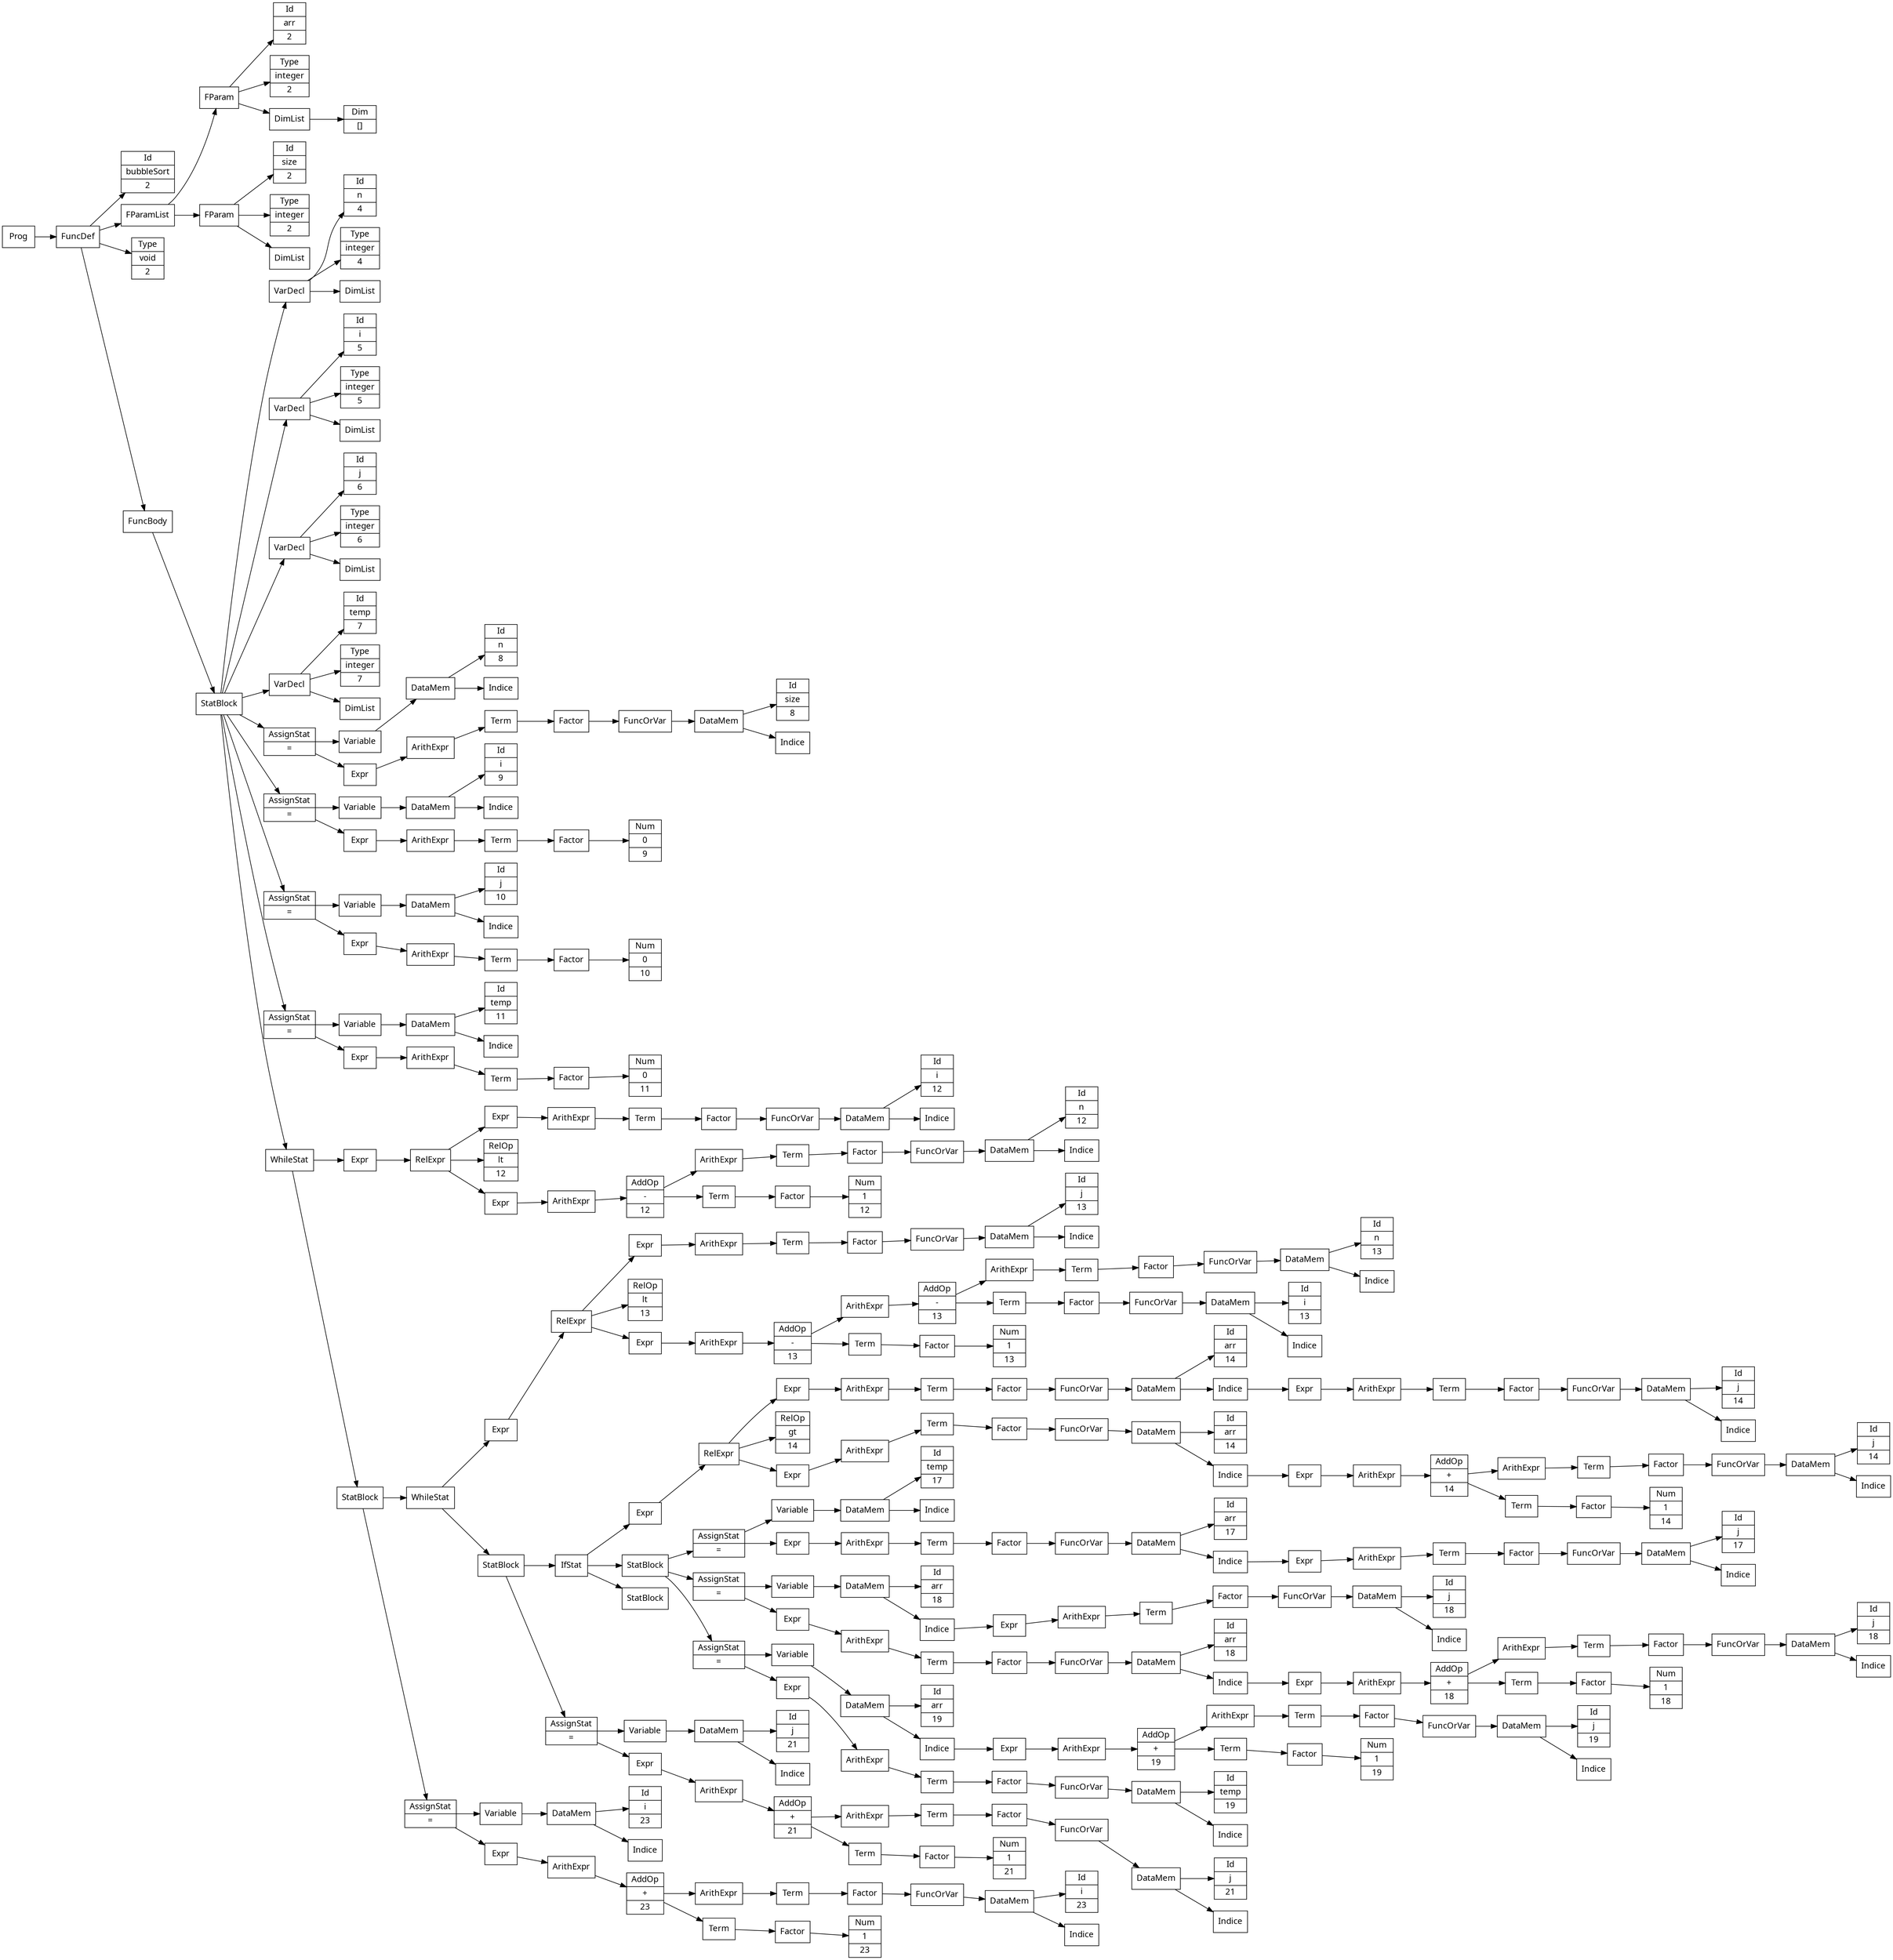 digraph AST {
node [shape=record];
node [fontname=Sans];charset="UTF-8" splines=true splines=spline rankdir =LR
1056 -> 1055 -> 762;
762[label="Id | bubbleSort | 2"]
1055 -> 772 -> 767 -> 763;
763[label="Id | arr | 2"]
767 -> 764;
764[label="Type | integer | 2"]
767 -> 766 -> 765;
765[label="Dim | []"]
766[label="DimList"];
767[label="FParam"];
772 -> 771 -> 768;
768[label="Id | size | 2"]
771 -> 769;
769[label="Type | integer | 2"]
771 -> 770;
770[label="DimList"]
771[label="FParam"];
772[label="FParamList"];
1055 -> 773;
773[label="Type | void | 2"]
1055 -> 1054 -> 1053 -> 777 -> 774;
774[label="Id | n | 4"]
777 -> 775;
775[label="Type | integer | 4"]
777 -> 776;
776[label="DimList"]
777[label="VarDecl"];
1053 -> 781 -> 778;
778[label="Id | i | 5"]
781 -> 779;
779[label="Type | integer | 5"]
781 -> 780;
780[label="DimList"]
781[label="VarDecl"];
1053 -> 785 -> 782;
782[label="Id | j | 6"]
785 -> 783;
783[label="Type | integer | 6"]
785 -> 784;
784[label="DimList"]
785[label="VarDecl"];
1053 -> 789 -> 786;
786[label="Id | temp | 7"]
789 -> 787;
787[label="Type | integer | 7"]
789 -> 788;
788[label="DimList"]
789[label="VarDecl"];
1053 -> 802 -> 793 -> 792 -> 790;
790[label="Id | n | 8"]
792 -> 791;
791[label="Indice"]
792[label="DataMem"];
793[label="Variable"];
802 -> 801 -> 800 -> 799 -> 798 -> 797 -> 796 -> 794;
794[label="Id | size | 8"]
796 -> 795;
795[label="Indice"]
796[label="DataMem"];
797[label="FuncOrVar"];
798[label="Factor"];
799[label="Term"];
800[label="ArithExpr"];
801[label="Expr"];
802[label="AssignStat | ="];
1053 -> 812 -> 806 -> 805 -> 803;
803[label="Id | i | 9"]
805 -> 804;
804[label="Indice"]
805[label="DataMem"];
806[label="Variable"];
812 -> 811 -> 810 -> 809 -> 808 -> 807;
807[label="Num | 0 | 9"]
808[label="Factor"];
809[label="Term"];
810[label="ArithExpr"];
811[label="Expr"];
812[label="AssignStat | ="];
1053 -> 822 -> 816 -> 815 -> 813;
813[label="Id | j | 10"]
815 -> 814;
814[label="Indice"]
815[label="DataMem"];
816[label="Variable"];
822 -> 821 -> 820 -> 819 -> 818 -> 817;
817[label="Num | 0 | 10"]
818[label="Factor"];
819[label="Term"];
820[label="ArithExpr"];
821[label="Expr"];
822[label="AssignStat | ="];
1053 -> 832 -> 826 -> 825 -> 823;
823[label="Id | temp | 11"]
825 -> 824;
824[label="Indice"]
825[label="DataMem"];
826[label="Variable"];
832 -> 831 -> 830 -> 829 -> 828 -> 827;
827[label="Num | 0 | 11"]
828[label="Factor"];
829[label="Term"];
830[label="ArithExpr"];
831[label="Expr"];
832[label="AssignStat | ="];
1053 -> 1052 -> 856 -> 855 -> 840 -> 839 -> 838 -> 837 -> 836 -> 835 -> 833;
833[label="Id | i | 12"]
835 -> 834;
834[label="Indice"]
835[label="DataMem"];
836[label="FuncOrVar"];
837[label="Factor"];
838[label="Term"];
839[label="ArithExpr"];
840[label="Expr"];
855 -> 841;
841[label="RelOp | lt | 12"]
855 -> 854 -> 853 -> 849 -> 848 -> 847 -> 846 -> 845 -> 844 -> 842;
842[label="Id | n | 12"]
844 -> 843;
843[label="Indice"]
844[label="DataMem"];
845[label="FuncOrVar"];
846[label="Factor"];
847[label="Term"];
848[label="ArithExpr"];
849 -> 852 -> 851 -> 850;
850[label="Num | 1 | 12"]
851[label="Factor"];
852[label="Term"];
849[label="AddOp | - | 12"];
853[label="ArithExpr"];
854[label="Expr"];
855[label="RelExpr"];
856[label="Expr"];
1052 -> 1051 -> 1032 -> 888 -> 887 -> 864 -> 863 -> 862 -> 861 -> 860 -> 859 -> 857;
857[label="Id | j | 13"]
859 -> 858;
858[label="Indice"]
859[label="DataMem"];
860[label="FuncOrVar"];
861[label="Factor"];
862[label="Term"];
863[label="ArithExpr"];
864[label="Expr"];
887 -> 865;
865[label="RelOp | lt | 13"]
887 -> 886 -> 885 -> 881 -> 880 -> 873 -> 872 -> 871 -> 870 -> 869 -> 868 -> 866;
866[label="Id | n | 13"]
868 -> 867;
867[label="Indice"]
868[label="DataMem"];
869[label="FuncOrVar"];
870[label="Factor"];
871[label="Term"];
872[label="ArithExpr"];
873 -> 879 -> 878 -> 877 -> 876 -> 874;
874[label="Id | i | 13"]
876 -> 875;
875[label="Indice"]
876[label="DataMem"];
877[label="FuncOrVar"];
878[label="Factor"];
879[label="Term"];
873[label="AddOp | - | 13"];
880[label="ArithExpr"];
881 -> 884 -> 883 -> 882;
882[label="Num | 1 | 13"]
883[label="Factor"];
884[label="Term"];
881[label="AddOp | - | 13"];
885[label="ArithExpr"];
886[label="Expr"];
887[label="RelExpr"];
888[label="Expr"];
1032 -> 1031 -> 1012 -> 928 -> 927 -> 904 -> 903 -> 902 -> 901 -> 900 -> 899 -> 889;
889[label="Id | arr | 14"]
899 -> 898 -> 897 -> 896 -> 895 -> 894 -> 893 -> 892 -> 890;
890[label="Id | j | 14"]
892 -> 891;
891[label="Indice"]
892[label="DataMem"];
893[label="FuncOrVar"];
894[label="Factor"];
895[label="Term"];
896[label="ArithExpr"];
897[label="Expr"];
898[label="Indice"];
899[label="DataMem"];
900[label="FuncOrVar"];
901[label="Factor"];
902[label="Term"];
903[label="ArithExpr"];
904[label="Expr"];
927 -> 905;
905[label="RelOp | gt | 14"]
927 -> 926 -> 925 -> 924 -> 923 -> 922 -> 921 -> 906;
906[label="Id | arr | 14"]
921 -> 920 -> 919 -> 918 -> 914 -> 913 -> 912 -> 911 -> 910 -> 909 -> 907;
907[label="Id | j | 14"]
909 -> 908;
908[label="Indice"]
909[label="DataMem"];
910[label="FuncOrVar"];
911[label="Factor"];
912[label="Term"];
913[label="ArithExpr"];
914 -> 917 -> 916 -> 915;
915[label="Num | 1 | 14"]
916[label="Factor"];
917[label="Term"];
914[label="AddOp | + | 14"];
918[label="ArithExpr"];
919[label="Expr"];
920[label="Indice"];
921[label="DataMem"];
922[label="FuncOrVar"];
923[label="Factor"];
924[label="Term"];
925[label="ArithExpr"];
926[label="Expr"];
927[label="RelExpr"];
928[label="Expr"];
1012 -> 1010 -> 949 -> 932 -> 931 -> 929;
929[label="Id | temp | 17"]
931 -> 930;
930[label="Indice"]
931[label="DataMem"];
932[label="Variable"];
949 -> 948 -> 947 -> 946 -> 945 -> 944 -> 943 -> 933;
933[label="Id | arr | 17"]
943 -> 942 -> 941 -> 940 -> 939 -> 938 -> 937 -> 936 -> 934;
934[label="Id | j | 17"]
936 -> 935;
935[label="Indice"]
936[label="DataMem"];
937[label="FuncOrVar"];
938[label="Factor"];
939[label="Term"];
940[label="ArithExpr"];
941[label="Expr"];
942[label="Indice"];
943[label="DataMem"];
944[label="FuncOrVar"];
945[label="Factor"];
946[label="Term"];
947[label="ArithExpr"];
948[label="Expr"];
949[label="AssignStat | ="];
1010 -> 983 -> 961 -> 960 -> 950;
950[label="Id | arr | 18"]
960 -> 959 -> 958 -> 957 -> 956 -> 955 -> 954 -> 953 -> 951;
951[label="Id | j | 18"]
953 -> 952;
952[label="Indice"]
953[label="DataMem"];
954[label="FuncOrVar"];
955[label="Factor"];
956[label="Term"];
957[label="ArithExpr"];
958[label="Expr"];
959[label="Indice"];
960[label="DataMem"];
961[label="Variable"];
983 -> 982 -> 981 -> 980 -> 979 -> 978 -> 977 -> 962;
962[label="Id | arr | 18"]
977 -> 976 -> 975 -> 974 -> 970 -> 969 -> 968 -> 967 -> 966 -> 965 -> 963;
963[label="Id | j | 18"]
965 -> 964;
964[label="Indice"]
965[label="DataMem"];
966[label="FuncOrVar"];
967[label="Factor"];
968[label="Term"];
969[label="ArithExpr"];
970 -> 973 -> 972 -> 971;
971[label="Num | 1 | 18"]
972[label="Factor"];
973[label="Term"];
970[label="AddOp | + | 18"];
974[label="ArithExpr"];
975[label="Expr"];
976[label="Indice"];
977[label="DataMem"];
978[label="FuncOrVar"];
979[label="Factor"];
980[label="Term"];
981[label="ArithExpr"];
982[label="Expr"];
983[label="AssignStat | ="];
1010 -> 1009 -> 1000 -> 999 -> 984;
984[label="Id | arr | 19"]
999 -> 998 -> 997 -> 996 -> 992 -> 991 -> 990 -> 989 -> 988 -> 987 -> 985;
985[label="Id | j | 19"]
987 -> 986;
986[label="Indice"]
987[label="DataMem"];
988[label="FuncOrVar"];
989[label="Factor"];
990[label="Term"];
991[label="ArithExpr"];
992 -> 995 -> 994 -> 993;
993[label="Num | 1 | 19"]
994[label="Factor"];
995[label="Term"];
992[label="AddOp | + | 19"];
996[label="ArithExpr"];
997[label="Expr"];
998[label="Indice"];
999[label="DataMem"];
1000[label="Variable"];
1009 -> 1008 -> 1007 -> 1006 -> 1005 -> 1004 -> 1003 -> 1001;
1001[label="Id | temp | 19"]
1003 -> 1002;
1002[label="Indice"]
1003[label="DataMem"];
1004[label="FuncOrVar"];
1005[label="Factor"];
1006[label="Term"];
1007[label="ArithExpr"];
1008[label="Expr"];
1009[label="AssignStat | ="];
1010[label="StatBlock"];
1012 -> 1011;
1011[label="StatBlock"]
1012[label="IfStat"];
1031 -> 1030 -> 1016 -> 1015 -> 1013;
1013[label="Id | j | 21"]
1015 -> 1014;
1014[label="Indice"]
1015[label="DataMem"];
1016[label="Variable"];
1030 -> 1029 -> 1028 -> 1024 -> 1023 -> 1022 -> 1021 -> 1020 -> 1019 -> 1017;
1017[label="Id | j | 21"]
1019 -> 1018;
1018[label="Indice"]
1019[label="DataMem"];
1020[label="FuncOrVar"];
1021[label="Factor"];
1022[label="Term"];
1023[label="ArithExpr"];
1024 -> 1027 -> 1026 -> 1025;
1025[label="Num | 1 | 21"]
1026[label="Factor"];
1027[label="Term"];
1024[label="AddOp | + | 21"];
1028[label="ArithExpr"];
1029[label="Expr"];
1030[label="AssignStat | ="];
1031[label="StatBlock"];
1032[label="WhileStat"];
1051 -> 1050 -> 1036 -> 1035 -> 1033;
1033[label="Id | i | 23"]
1035 -> 1034;
1034[label="Indice"]
1035[label="DataMem"];
1036[label="Variable"];
1050 -> 1049 -> 1048 -> 1044 -> 1043 -> 1042 -> 1041 -> 1040 -> 1039 -> 1037;
1037[label="Id | i | 23"]
1039 -> 1038;
1038[label="Indice"]
1039[label="DataMem"];
1040[label="FuncOrVar"];
1041[label="Factor"];
1042[label="Term"];
1043[label="ArithExpr"];
1044 -> 1047 -> 1046 -> 1045;
1045[label="Num | 1 | 23"]
1046[label="Factor"];
1047[label="Term"];
1044[label="AddOp | + | 23"];
1048[label="ArithExpr"];
1049[label="Expr"];
1050[label="AssignStat | ="];
1051[label="StatBlock"];
1052[label="WhileStat"];
1053[label="StatBlock"];
1054[label="FuncBody"];
1055[label="FuncDef"];
1056[label="Prog"];
}